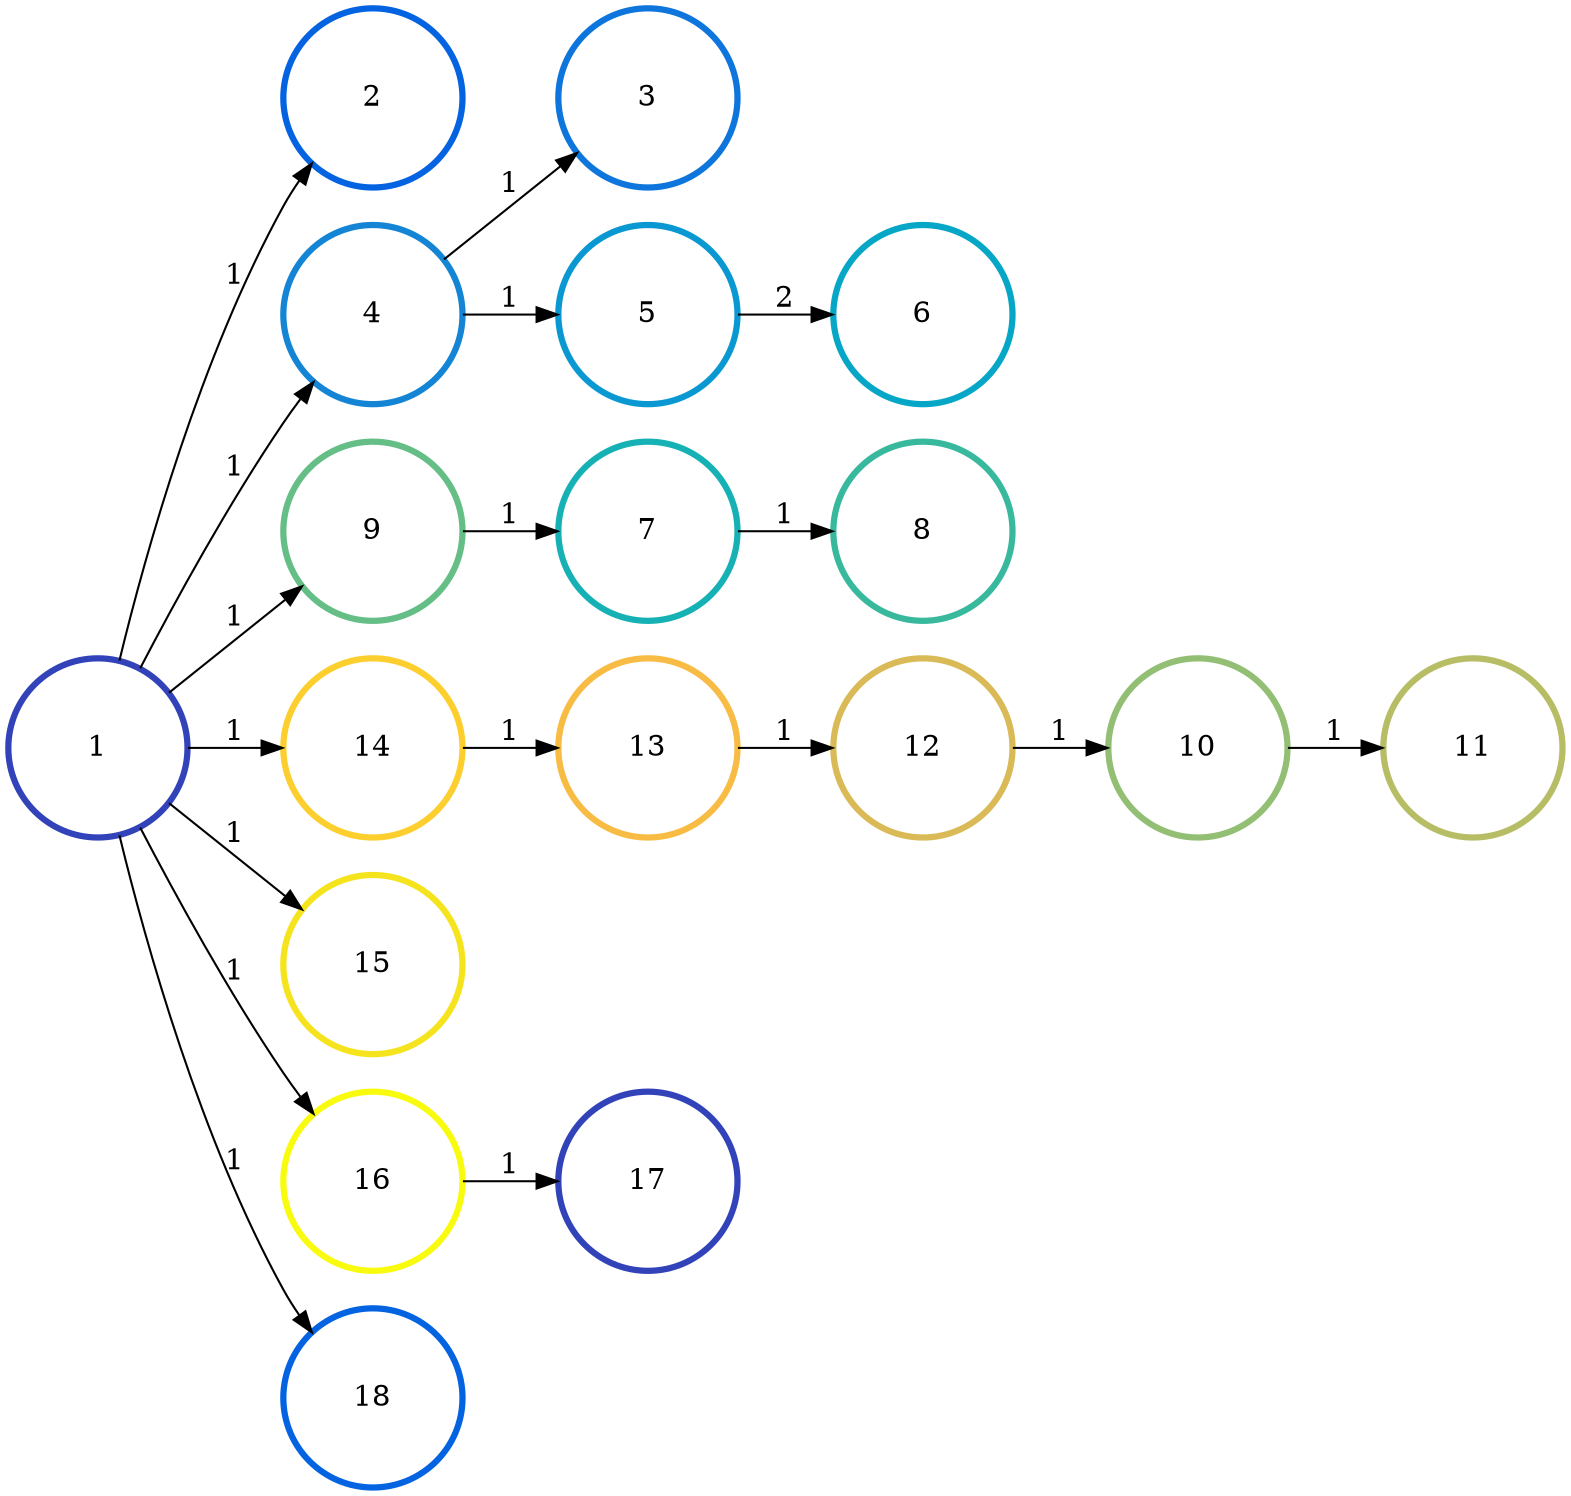 digraph N {
	overlap="false"
	rankdir="LR"
	0 [label="1",width=1.2,height=1.2,style="",penwidth=3,color="#3243BA"]
	1 [label="2",width=1.2,height=1.2,style="",penwidth=3,color="#0363E1"]
	2 [label="3",width=1.2,height=1.2,style="",penwidth=3,color="#0D75DC"]
	3 [label="4",width=1.2,height=1.2,style="",penwidth=3,color="#1485D4"]
	4 [label="5",width=1.2,height=1.2,style="",penwidth=3,color="#0998D1"]
	5 [label="6",width=1.2,height=1.2,style="",penwidth=3,color="#06A7C6"]
	6 [label="7",width=1.2,height=1.2,style="",penwidth=3,color="#15B1B4"]
	7 [label="8",width=1.2,height=1.2,style="",penwidth=3,color="#38B99E"]
	8 [label="9",width=1.2,height=1.2,style="",penwidth=3,color="#65BE86"]
	9 [label="10",width=1.2,height=1.2,style="",penwidth=3,color="#92BF73"]
	10 [label="11",width=1.2,height=1.2,style="",penwidth=3,color="#B7BD64"]
	11 [label="12",width=1.2,height=1.2,style="",penwidth=3,color="#D9BA56"]
	12 [label="13",width=1.2,height=1.2,style="",penwidth=3,color="#F8BB44"]
	13 [label="14",width=1.2,height=1.2,style="",penwidth=3,color="#FCCE2E"]
	14 [label="15",width=1.2,height=1.2,style="",penwidth=3,color="#F5E41D"]
	15 [label="16",width=1.2,height=1.2,style="",penwidth=3,color="#F9FB0E"]
	16 [label="17",width=1.2,height=1.2,style="",penwidth=3,color="#3243BA"]
	17 [label="18",width=1.2,height=1.2,style="",penwidth=3,color="#0363E1"]
	0 -> 1 [penwidth=1,color=black,label="1"]
	0 -> 3 [penwidth=1,color=black,label="1"]
	0 -> 8 [penwidth=1,color=black,label="1"]
	0 -> 13 [penwidth=1,color=black,label="1"]
	0 -> 14 [penwidth=1,color=black,label="1"]
	0 -> 15 [penwidth=1,color=black,label="1"]
	0 -> 17 [penwidth=1,color=black,label="1"]
	3 -> 2 [penwidth=1,color=black,label="1"]
	3 -> 4 [penwidth=1,color=black,label="1"]
	4 -> 5 [penwidth=1,color=black,label="2"]
	6 -> 7 [penwidth=1,color=black,label="1"]
	8 -> 6 [penwidth=1,color=black,label="1"]
	9 -> 10 [penwidth=1,color=black,label="1"]
	11 -> 9 [penwidth=1,color=black,label="1"]
	12 -> 11 [penwidth=1,color=black,label="1"]
	13 -> 12 [penwidth=1,color=black,label="1"]
	15 -> 16 [penwidth=1,color=black,label="1"]
}
